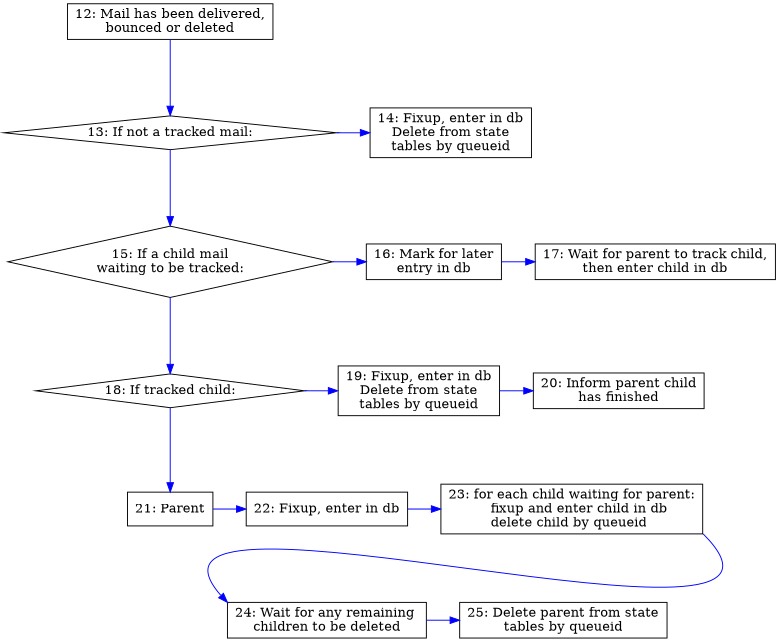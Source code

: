 /* vim: set textwidth=160 : */
/* $Id$ */

digraph logparser {
    graph [
        /* This seems to be width, height - but they interact strangely, so 
         * I'm never sure.
         */
        size = "5.2, 8.4"
        margin = "0"
        center = true
    ]
    node [
        shape = box
    ]
    edge [
        color = blue
        fontcolor = red
        minlen = 2
    ]

    /* EDGES */
    /* Commit is complicated */
    /* Neither parent nor child. */
    commit                          -> { if_neither_parent_nor_child }
    if_neither_parent_nor_child     -> { fixup_enter_in_db_npc }
    /* Untracked child */
    if_neither_parent_nor_child     -> { if_untracked_child }
    if_untracked_child              -> { mark_for_commit }
    mark_for_commit                 -> { wait_for_parent_to_commit_me }
    if_untracked_child              -> { if_tracked_child }
    /* Tracked child */
    if_tracked_child                -> { fixup_enter_in_db_tc }
    fixup_enter_in_db_tc            -> { maybe_delete_parent }
    /* Parent */
    if_tracked_child                -> { parent }
    parent                          -> { fixup_enter_in_db_parent }
    fixup_enter_in_db_parent        -> { commit_children }
    /* This next edge pulls wait_for_children_to_be_deleted leftwards */
    fixup_enter_in_db_parent        -> { wait_for_children_to_be_deleted } [style = invis]
    commit_children                 -> { wait_for_children_to_be_deleted } [headport = nw, tailport = se, weight = 0]
    wait_for_children_to_be_deleted -> { delete_parent }

    /* NODE LABELS */
    /* Commit is complicated */
    /* Neither parent nor child. */
    commit                          [label = "12: Mail has been delivered,\nbounced or deleted"]
    if_neither_parent_nor_child     [label = "13: If not a tracked mail:", shape = diamond]
    fixup_enter_in_db_npc           [label = "14: Fixup, enter in db\nDelete from state\ntables by queueid"]

    /* Untracked child */
    if_untracked_child              [label = "15: If a child mail\nwaiting to be tracked:", shape = diamond]
    mark_for_commit                 [label = "16: Mark for later\nentry in db"]
    wait_for_parent_to_commit_me    [label = "17: Wait for parent to track child,\nthen enter child in db"]

    /* Tracked child */
    if_tracked_child                [label = "18: If tracked child:", shape = diamond]
    fixup_enter_in_db_tc            [label = "19: Fixup, enter in db\nDelete from state\ntables by queueid"]
    maybe_delete_parent             [label = "20: Inform parent child\lhas finished"]

    /* Parent */
    parent                          [label = "21: Parent"]
    fixup_enter_in_db_parent        [label = "22: Fixup, enter in db"]
    commit_children                 [label = "23: for each child waiting for parent:\l          fixup and enter child in db\l          delete child by queueid\l", labeljust = l]
    wait_for_children_to_be_deleted [label = "24: Wait for any remaining \nchildren to be deleted"]
    delete_parent                   [label = "25: Delete parent from state\ntables by queueid"]

    /* SUB-GRAPHS */
    subgraph not_tracked {
        rank = same
        if_neither_parent_nor_child
        fixup_enter_in_db_npc
    }
    subgraph untracked_child {
        rank = same
        if_untracked_child
        mark_for_commit
        wait_for_parent_to_commit_me
    }
    subgraph tracked_child {
        rank = same
        if_tracked_child
        fixup_enter_in_db_tc
        maybe_delete_parent
    }
    subgraph parent {
        rank = same
        parent
        fixup_enter_in_db_parent
        commit_children
    }
    subgraph parent_waiting {
        rank = same
        wait_for_children_to_be_deleted
        delete_parent
    }
}
